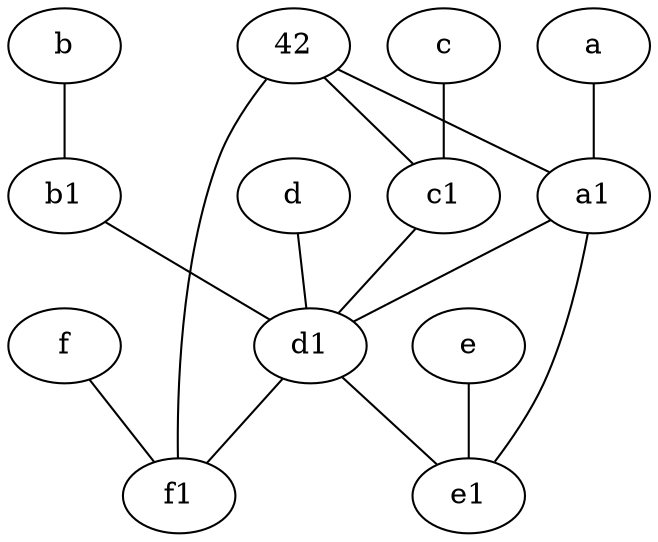 graph {
	node [labelfontsize=50]
	42 [labelfontsize=50]
	d1 [labelfontsize=50 pos="3,5!"]
	a [labelfontsize=50 pos="8,2!"]
	b [labelfontsize=50 pos="10,4!"]
	f [labelfontsize=50 pos="3,9!"]
	e [labelfontsize=50 pos="7,9!"]
	f1 [labelfontsize=50 pos="3,8!"]
	a1 [labelfontsize=50 pos="8,3!"]
	c1 [labelfontsize=50 pos="4.5,3!"]
	b1 [labelfontsize=50 pos="9,4!"]
	e1 [labelfontsize=50 pos="7,7!"]
	c [labelfontsize=50 pos="4.5,2!"]
	d [labelfontsize=50 pos="2,5!"]
	f -- f1
	b -- b1
	d1 -- f1
	42 -- f1
	42 -- a1
	a1 -- d1
	b1 -- d1
	a1 -- e1
	42 -- c1
	d1 -- e1
	c1 -- d1
	c -- c1
	d -- d1
	e -- e1
	a -- a1
}
